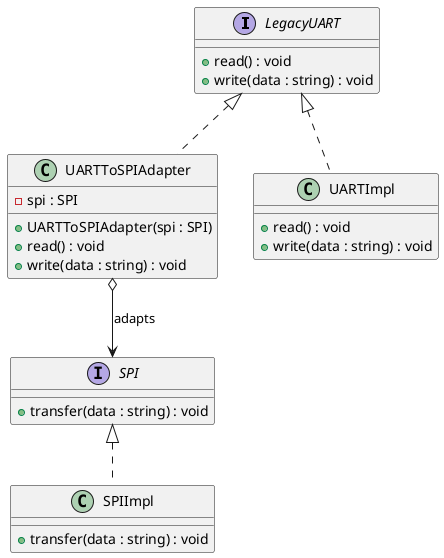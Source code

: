 @startuml AdapterPattern

' Interface for UART
interface LegacyUART {
    + read() : void
    + write(data : string) : void
}

' Interface for SPI
interface SPI {
    + transfer(data : string) : void
}

' Concrete implementation of SPI
class SPIImpl {
    + transfer(data : string) : void
}

' Adapter class that makes UART compatible with SPI
class UARTToSPIAdapter {
    - spi : SPI
    + UARTToSPIAdapter(spi : SPI)
    + read() : void
    + write(data : string) : void
}

' Concrete implementation of UART
class UARTImpl {
    + read() : void
    + write(data : string) : void
}

LegacyUART <|.. UARTImpl
SPI <|.. SPIImpl
LegacyUART <|.. UARTToSPIAdapter

UARTToSPIAdapter o--> SPI : adapts

@enduml
